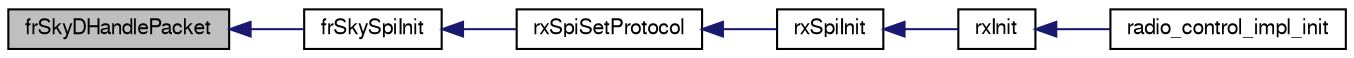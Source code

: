 digraph "frSkyDHandlePacket"
{
  edge [fontname="FreeSans",fontsize="10",labelfontname="FreeSans",labelfontsize="10"];
  node [fontname="FreeSans",fontsize="10",shape=record];
  rankdir="LR";
  Node1 [label="frSkyDHandlePacket",height=0.2,width=0.4,color="black", fillcolor="grey75", style="filled", fontcolor="black"];
  Node1 -> Node2 [dir="back",color="midnightblue",fontsize="10",style="solid",fontname="FreeSans"];
  Node2 [label="frSkySpiInit",height=0.2,width=0.4,color="black", fillcolor="white", style="filled",URL="$cc2500__frsky__shared_8c.html#ae9a644b9be932a275c8b3c77fd33f0f9"];
  Node2 -> Node3 [dir="back",color="midnightblue",fontsize="10",style="solid",fontname="FreeSans"];
  Node3 [label="rxSpiSetProtocol",height=0.2,width=0.4,color="black", fillcolor="white", style="filled",URL="$cc2500__rx__spi_8c.html#a3d2e6ea2ec7d87bc2067c0fd06ecc5c0"];
  Node3 -> Node4 [dir="back",color="midnightblue",fontsize="10",style="solid",fontname="FreeSans"];
  Node4 [label="rxSpiInit",height=0.2,width=0.4,color="black", fillcolor="white", style="filled",URL="$cc2500__rx__spi_8h.html#a69c86568ea4d5d0b6b27d470946083c5"];
  Node4 -> Node5 [dir="back",color="midnightblue",fontsize="10",style="solid",fontname="FreeSans"];
  Node5 [label="rxInit",height=0.2,width=0.4,color="black", fillcolor="white", style="filled",URL="$cc2500__rx_8h.html#a2b22f66cf63b1438ff45127b7674d1a9",tooltip="!TODO remove this extern, only needed once for channelCount "];
  Node5 -> Node6 [dir="back",color="midnightblue",fontsize="10",style="solid",fontname="FreeSans"];
  Node6 [label="radio_control_impl_init",height=0.2,width=0.4,color="black", fillcolor="white", style="filled",URL="$cc2500__paparazzi_8c.html#a6ba4bebf68f7ff39f4569dfe3b1f2832"];
}
